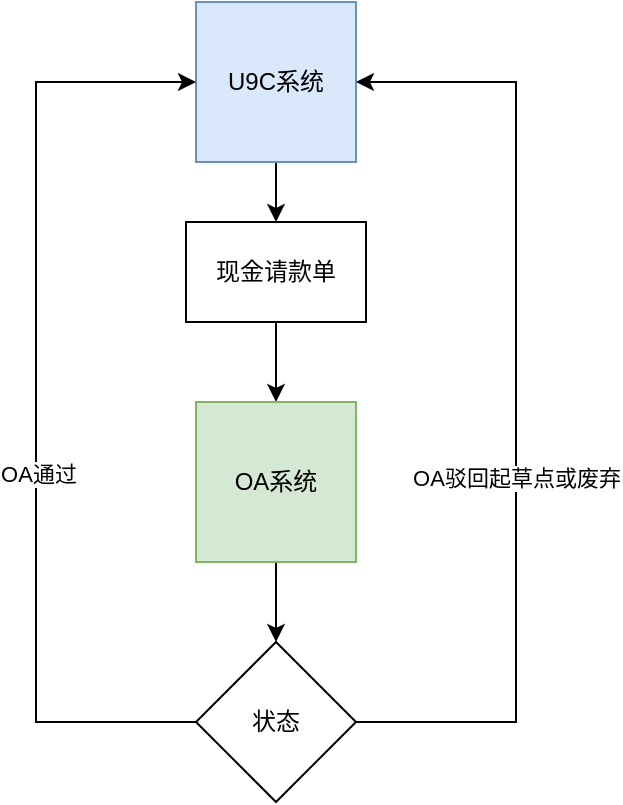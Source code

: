 <mxfile version="24.0.7" type="github">
  <diagram name="第 1 页" id="iPmQ9K_U2gNS-y8LuCwz">
    <mxGraphModel dx="746" dy="467" grid="1" gridSize="10" guides="1" tooltips="1" connect="1" arrows="1" fold="1" page="1" pageScale="1" pageWidth="827" pageHeight="1169" math="0" shadow="0">
      <root>
        <mxCell id="0" />
        <mxCell id="1" parent="0" />
        <mxCell id="sdLZfDL3anS9IySAevfo-4" style="edgeStyle=orthogonalEdgeStyle;rounded=0;orthogonalLoop=1;jettySize=auto;html=1;exitX=0.5;exitY=1;exitDx=0;exitDy=0;entryX=0.5;entryY=0;entryDx=0;entryDy=0;" edge="1" parent="1" source="sdLZfDL3anS9IySAevfo-1" target="sdLZfDL3anS9IySAevfo-2">
          <mxGeometry relative="1" as="geometry" />
        </mxCell>
        <mxCell id="sdLZfDL3anS9IySAevfo-1" value="U9C系统" style="whiteSpace=wrap;html=1;aspect=fixed;fillColor=#dae8fc;strokeColor=#6c8ebf;" vertex="1" parent="1">
          <mxGeometry x="240" y="40" width="80" height="80" as="geometry" />
        </mxCell>
        <mxCell id="sdLZfDL3anS9IySAevfo-5" style="edgeStyle=orthogonalEdgeStyle;rounded=0;orthogonalLoop=1;jettySize=auto;html=1;exitX=0.5;exitY=1;exitDx=0;exitDy=0;entryX=0.5;entryY=0;entryDx=0;entryDy=0;" edge="1" parent="1" source="sdLZfDL3anS9IySAevfo-2" target="sdLZfDL3anS9IySAevfo-3">
          <mxGeometry relative="1" as="geometry" />
        </mxCell>
        <mxCell id="sdLZfDL3anS9IySAevfo-2" value="现金请款单" style="rounded=0;whiteSpace=wrap;html=1;" vertex="1" parent="1">
          <mxGeometry x="235" y="150" width="90" height="50" as="geometry" />
        </mxCell>
        <mxCell id="sdLZfDL3anS9IySAevfo-7" style="edgeStyle=orthogonalEdgeStyle;rounded=0;orthogonalLoop=1;jettySize=auto;html=1;exitX=0.5;exitY=1;exitDx=0;exitDy=0;entryX=0.5;entryY=0;entryDx=0;entryDy=0;" edge="1" parent="1" source="sdLZfDL3anS9IySAevfo-3" target="sdLZfDL3anS9IySAevfo-6">
          <mxGeometry relative="1" as="geometry" />
        </mxCell>
        <mxCell id="sdLZfDL3anS9IySAevfo-3" value="OA系统" style="whiteSpace=wrap;html=1;aspect=fixed;fillColor=#d5e8d4;strokeColor=#82b366;" vertex="1" parent="1">
          <mxGeometry x="240" y="240" width="80" height="80" as="geometry" />
        </mxCell>
        <mxCell id="sdLZfDL3anS9IySAevfo-8" style="edgeStyle=orthogonalEdgeStyle;rounded=0;orthogonalLoop=1;jettySize=auto;html=1;exitX=1;exitY=0.5;exitDx=0;exitDy=0;entryX=1;entryY=0.5;entryDx=0;entryDy=0;" edge="1" parent="1" source="sdLZfDL3anS9IySAevfo-6" target="sdLZfDL3anS9IySAevfo-1">
          <mxGeometry relative="1" as="geometry">
            <Array as="points">
              <mxPoint x="400" y="400" />
              <mxPoint x="400" y="80" />
            </Array>
          </mxGeometry>
        </mxCell>
        <mxCell id="sdLZfDL3anS9IySAevfo-11" value="OA驳回起草点或废弃" style="edgeLabel;html=1;align=center;verticalAlign=middle;resizable=0;points=[];" vertex="1" connectable="0" parent="sdLZfDL3anS9IySAevfo-8">
          <mxGeometry x="-0.158" relative="1" as="geometry">
            <mxPoint as="offset" />
          </mxGeometry>
        </mxCell>
        <mxCell id="sdLZfDL3anS9IySAevfo-9" style="edgeStyle=orthogonalEdgeStyle;rounded=0;orthogonalLoop=1;jettySize=auto;html=1;exitX=0;exitY=0.5;exitDx=0;exitDy=0;entryX=0;entryY=0.5;entryDx=0;entryDy=0;" edge="1" parent="1" source="sdLZfDL3anS9IySAevfo-6" target="sdLZfDL3anS9IySAevfo-1">
          <mxGeometry relative="1" as="geometry">
            <Array as="points">
              <mxPoint x="160" y="400" />
              <mxPoint x="160" y="80" />
            </Array>
          </mxGeometry>
        </mxCell>
        <mxCell id="sdLZfDL3anS9IySAevfo-12" value="OA通过" style="edgeLabel;html=1;align=center;verticalAlign=middle;resizable=0;points=[];" vertex="1" connectable="0" parent="sdLZfDL3anS9IySAevfo-9">
          <mxGeometry x="-0.15" y="-1" relative="1" as="geometry">
            <mxPoint as="offset" />
          </mxGeometry>
        </mxCell>
        <mxCell id="sdLZfDL3anS9IySAevfo-6" value="状态" style="rhombus;whiteSpace=wrap;html=1;" vertex="1" parent="1">
          <mxGeometry x="240" y="360" width="80" height="80" as="geometry" />
        </mxCell>
      </root>
    </mxGraphModel>
  </diagram>
</mxfile>
